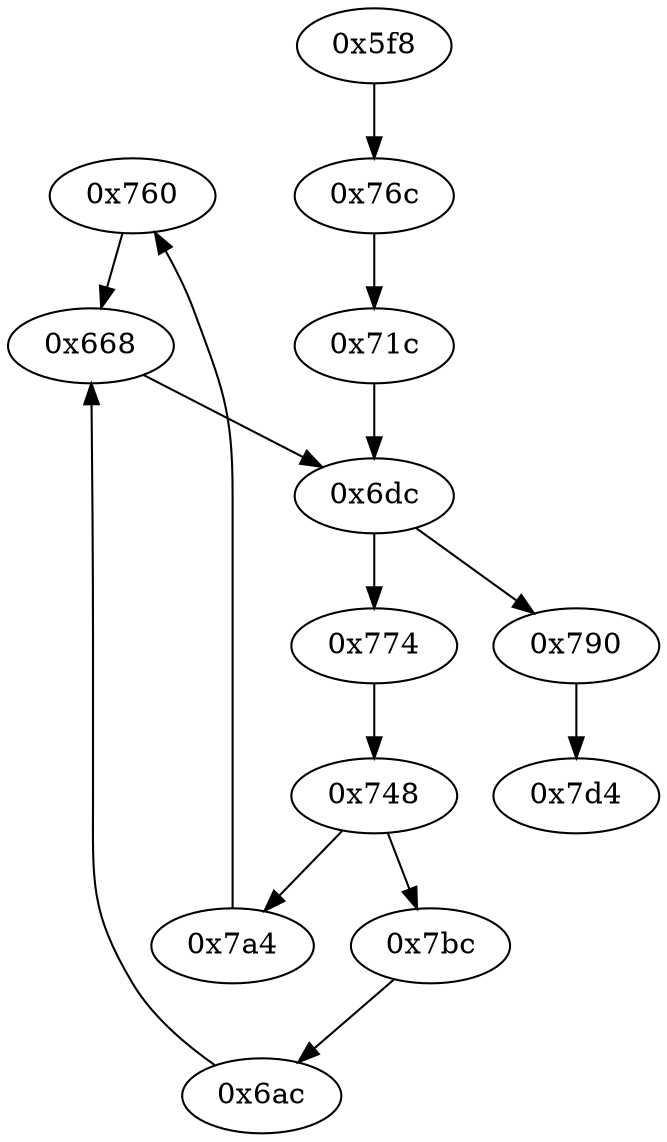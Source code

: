 strict digraph "" {
	"0x760"	 [opcode="[u'ldr', u'mov', u'b']"];
	"0x668"	 [opcode="[u'ldr', u'mov', u'add', u'mov', u'b']"];
	"0x760" -> "0x668";
	"0x6ac"	 [opcode="[u'ldr', u'mov', u'b']"];
	"0x6ac" -> "0x668";
	"0x6dc"	 [opcode="[u'str', u'str', u'ldr', u'ldrb', u'ldr', u'ldr', u'ldr', u'cmp', u'mov', u'b']"];
	"0x668" -> "0x6dc";
	"0x7d4"	 [opcode="[u'mov', u'sub', u'pop']"];
	"0x7bc"	 [opcode="[u'ldr', u'ldr', u'mul', u'str', u'ldr', u'b']"];
	"0x7bc" -> "0x6ac";
	"0x790"	 [opcode="[u'ldr', u'mov', u'bl', u'ldr', u'b']"];
	"0x6dc" -> "0x790";
	"0x774"	 [opcode="[u'ldr', u'cmp', u'mov', u'mov', u'strb', u'ldr', u'b']"];
	"0x6dc" -> "0x774";
	"0x76c"	 [opcode="[u'ldr', u'b']"];
	"0x71c"	 [opcode="[u'mov', u'mov', u'mov', u'b']"];
	"0x76c" -> "0x71c";
	"0x71c" -> "0x6dc";
	"0x7a4"	 [opcode="[u'ldr', u'ldr', u'add', u'str', u'ldr', u'b']"];
	"0x7a4" -> "0x760";
	"0x748"	 [opcode="[u'ldrb', u'ldr', u'ldr', u'cmp', u'mov', u'b']"];
	"0x748" -> "0x7bc";
	"0x748" -> "0x7a4";
	"0x790" -> "0x7d4";
	"0x5f8"	 [opcode="[u'push', u'add', u'sub', u'mov', u'ldr', u'ldr', u'ldr', u'ldr', u'add', u'b']"];
	"0x5f8" -> "0x76c";
	"0x774" -> "0x748";
}

